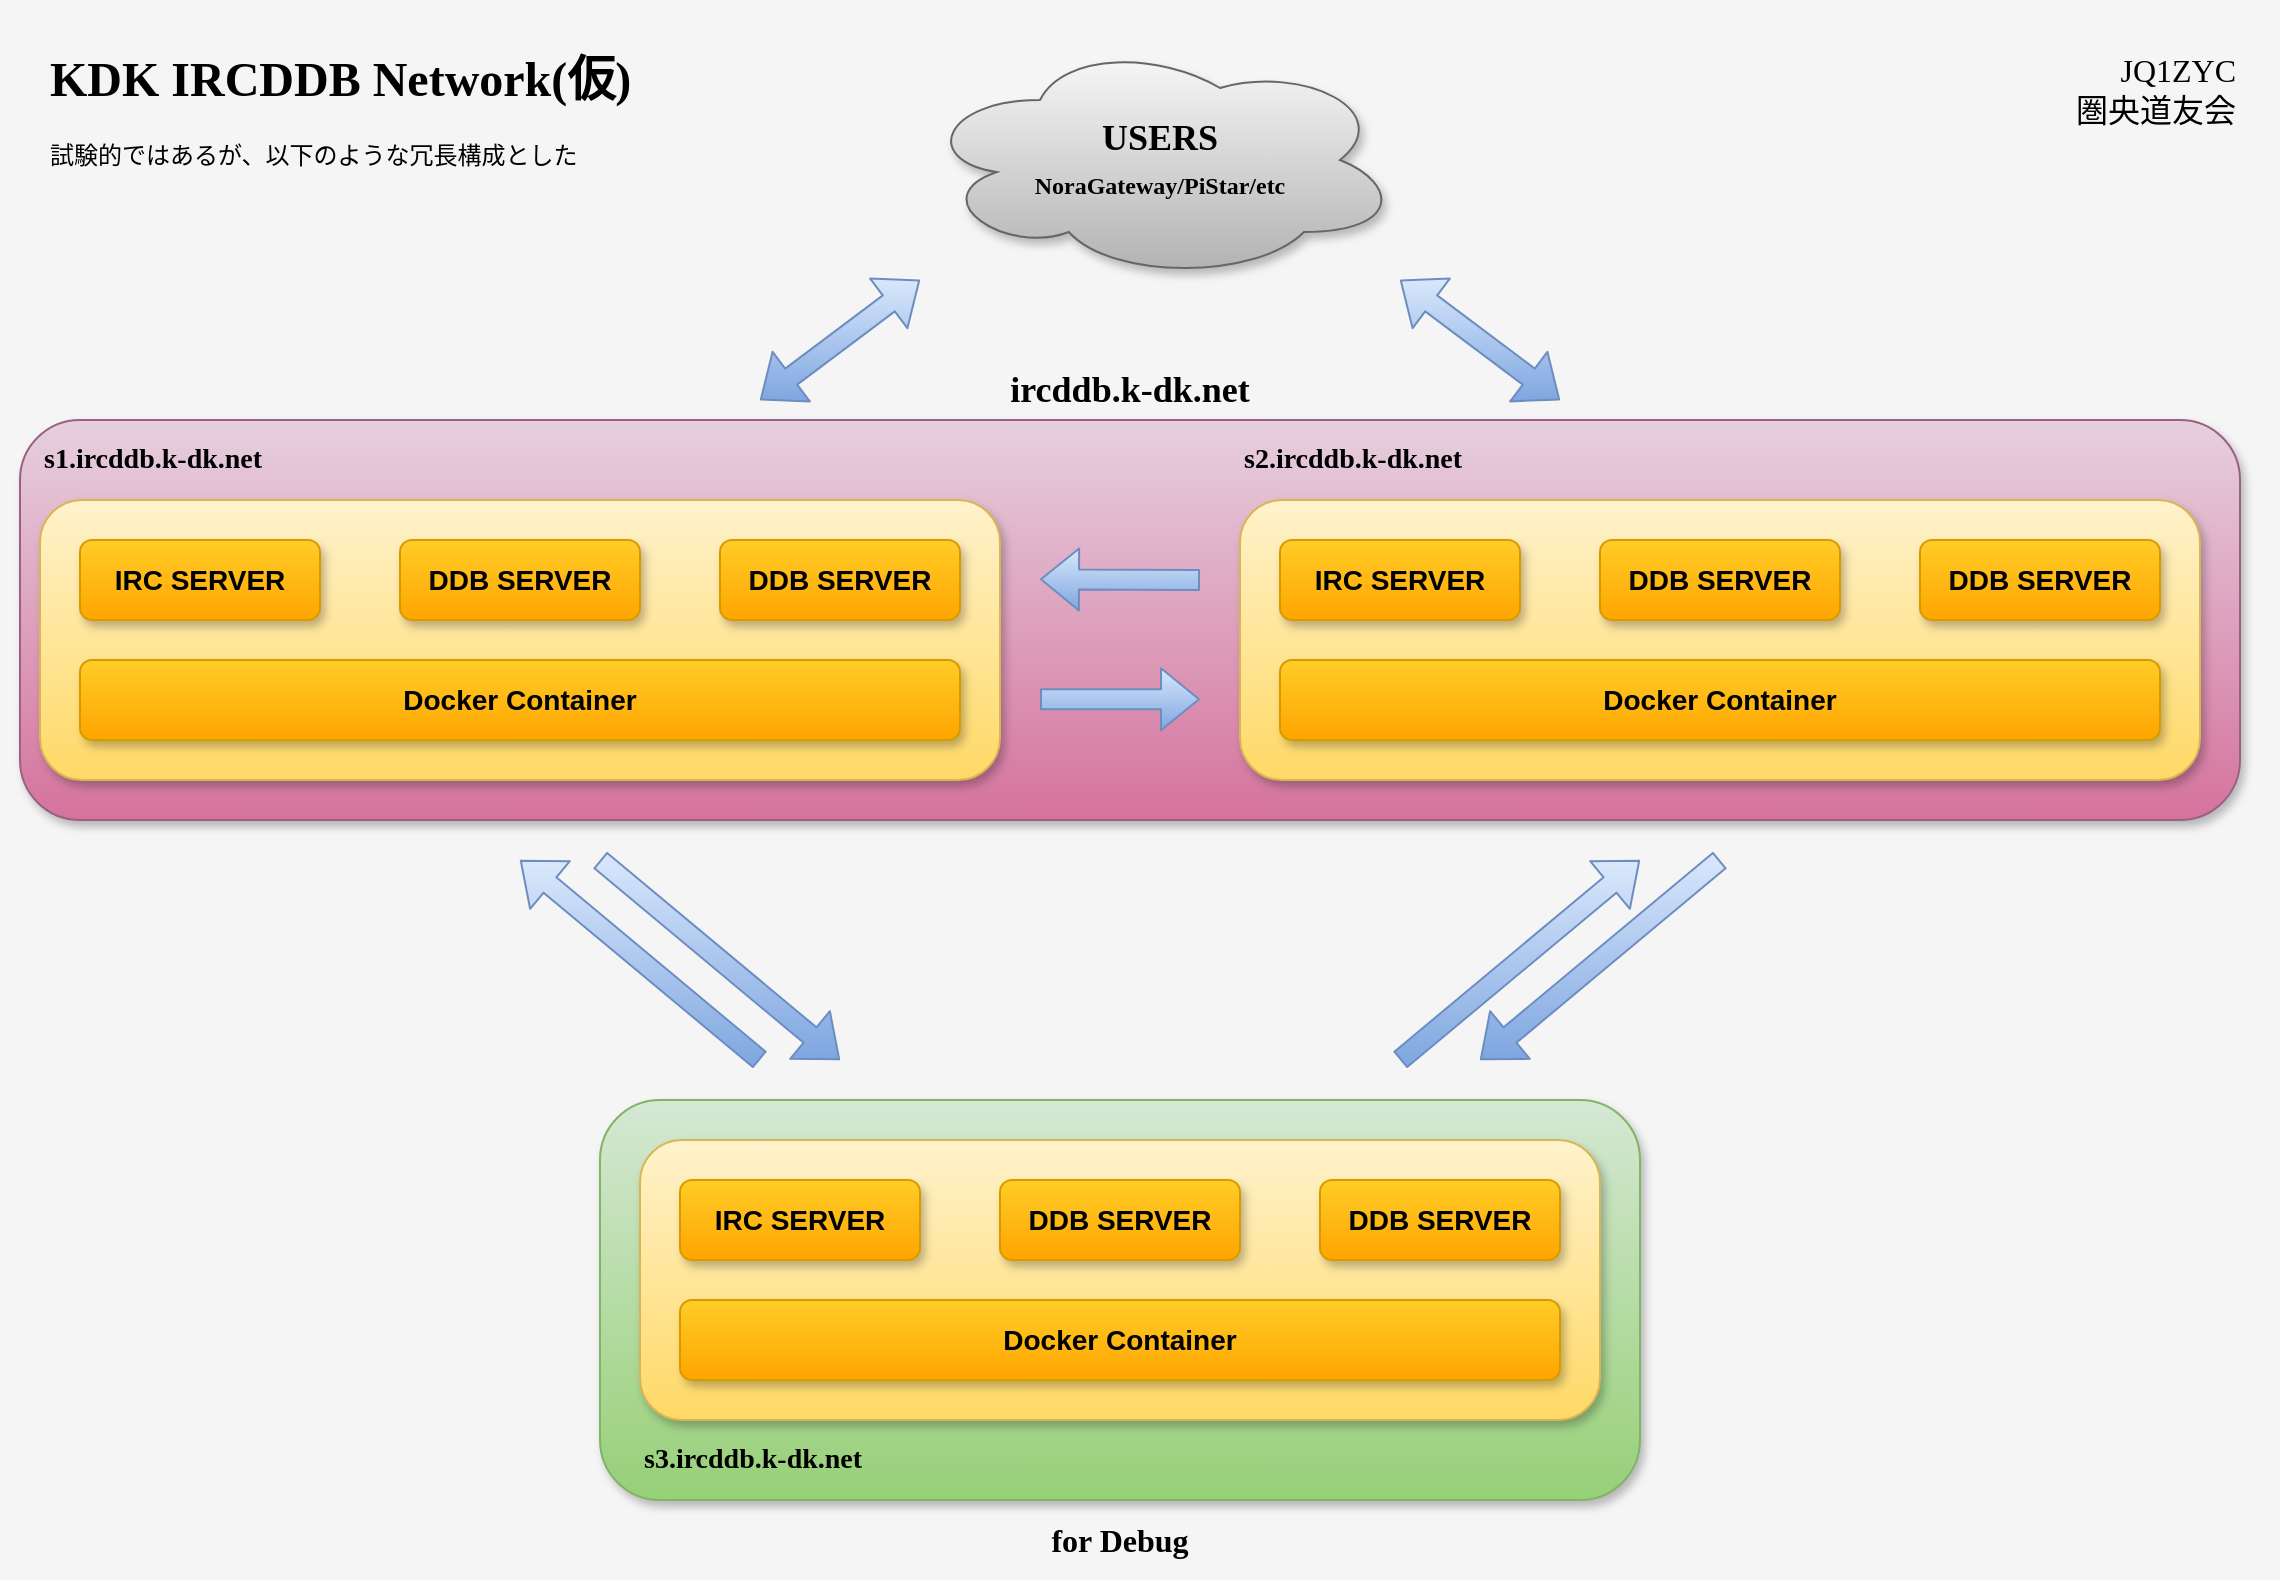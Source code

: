 <mxfile version="13.0.3" type="device"><diagram id="Bd4omm9gPJHDgX6N1tJj" name="Page-1"><mxGraphModel dx="1278" dy="948" grid="1" gridSize="10" guides="1" tooltips="1" connect="1" arrows="1" fold="1" page="1" pageScale="1" pageWidth="1169" pageHeight="827" math="0" shadow="0"><root><mxCell id="0"/><mxCell id="1" parent="0"/><mxCell id="lnNtQo7gxbPTEPwewq03-36" value="" style="rounded=0;whiteSpace=wrap;html=1;shadow=0;glass=0;comic=0;fontFamily=Meiryo;fontSize=16;align=right;fillColor=#f5f5f5;strokeColor=none;fontColor=#333333;" vertex="1" parent="1"><mxGeometry x="20" y="20" width="1140" height="790" as="geometry"/></mxCell><mxCell id="lnNtQo7gxbPTEPwewq03-30" value="" style="rounded=1;whiteSpace=wrap;html=1;glass=0;gradientColor=#97d077;fillColor=#d5e8d4;strokeColor=#82b366;shadow=1;comic=0;" vertex="1" parent="1"><mxGeometry x="320" y="570" width="520" height="200" as="geometry"/></mxCell><mxCell id="lnNtQo7gxbPTEPwewq03-1" value="" style="rounded=1;whiteSpace=wrap;html=1;glass=0;gradientColor=#d5739d;fillColor=#e6d0de;strokeColor=#996185;shadow=1;comic=0;" vertex="1" parent="1"><mxGeometry x="30" y="230" width="1110" height="200" as="geometry"/></mxCell><mxCell id="lnNtQo7gxbPTEPwewq03-2" value="&lt;h1&gt;KDK IRCDDB Network(仮)&lt;/h1&gt;&lt;p&gt;試験的ではあるが、以下のような冗長構成とした&lt;/p&gt;" style="text;html=1;strokeColor=none;fillColor=none;spacing=5;spacingTop=-20;whiteSpace=wrap;overflow=hidden;rounded=0;shadow=1;glass=0;comic=0;fontFamily=Meiryo;" vertex="1" parent="1"><mxGeometry x="40" y="40" width="400" height="70" as="geometry"/></mxCell><mxCell id="lnNtQo7gxbPTEPwewq03-3" value="ircddb.k-dk.net" style="text;html=1;strokeColor=none;fillColor=none;align=center;verticalAlign=middle;whiteSpace=wrap;rounded=0;shadow=1;glass=0;comic=0;fontSize=18;fontFamily=Meiryo;fontStyle=1" vertex="1" parent="1"><mxGeometry x="30" y="200" width="1110" height="30" as="geometry"/></mxCell><mxCell id="lnNtQo7gxbPTEPwewq03-4" value="" style="rounded=1;whiteSpace=wrap;html=1;glass=0;gradientColor=#ffd966;fillColor=#fff2cc;strokeColor=#d6b656;shadow=1;comic=0;" vertex="1" parent="1"><mxGeometry x="40" y="270" width="480" height="140" as="geometry"/></mxCell><mxCell id="lnNtQo7gxbPTEPwewq03-5" value="s1.ircddb.k-dk.net" style="text;html=1;strokeColor=none;fillColor=none;align=left;verticalAlign=middle;whiteSpace=wrap;rounded=0;shadow=1;glass=0;comic=0;fontSize=14;fontFamily=Meiryo;fontStyle=1" vertex="1" parent="1"><mxGeometry x="40" y="230" width="350" height="40" as="geometry"/></mxCell><mxCell id="lnNtQo7gxbPTEPwewq03-6" value="IRC SERVER" style="rounded=1;whiteSpace=wrap;html=1;glass=0;gradientColor=#ffa500;fillColor=#ffcd28;strokeColor=#d79b00;shadow=1;comic=0;fontStyle=1;fontSize=14;" vertex="1" parent="1"><mxGeometry x="60" y="290" width="120" height="40" as="geometry"/></mxCell><mxCell id="lnNtQo7gxbPTEPwewq03-7" value="Docker Container" style="rounded=1;whiteSpace=wrap;html=1;glass=0;gradientColor=#ffa500;fillColor=#ffcd28;strokeColor=#d79b00;shadow=1;comic=0;fontStyle=1;fontSize=14;" vertex="1" parent="1"><mxGeometry x="60" y="350" width="440" height="40" as="geometry"/></mxCell><mxCell id="lnNtQo7gxbPTEPwewq03-8" value="DDB SERVER" style="rounded=1;whiteSpace=wrap;html=1;glass=0;gradientColor=#ffa500;fillColor=#ffcd28;strokeColor=#d79b00;shadow=1;comic=0;fontStyle=1;fontSize=14;" vertex="1" parent="1"><mxGeometry x="220" y="290" width="120" height="40" as="geometry"/></mxCell><mxCell id="lnNtQo7gxbPTEPwewq03-9" value="DDB SERVER" style="rounded=1;whiteSpace=wrap;html=1;glass=0;gradientColor=#ffa500;fillColor=#ffcd28;strokeColor=#d79b00;shadow=1;comic=0;fontStyle=1;fontSize=14;" vertex="1" parent="1"><mxGeometry x="380" y="290" width="120" height="40" as="geometry"/></mxCell><mxCell id="lnNtQo7gxbPTEPwewq03-10" value="" style="rounded=1;whiteSpace=wrap;html=1;glass=0;gradientColor=#ffd966;fillColor=#fff2cc;strokeColor=#d6b656;shadow=1;comic=0;" vertex="1" parent="1"><mxGeometry x="640" y="270" width="480" height="140" as="geometry"/></mxCell><mxCell id="lnNtQo7gxbPTEPwewq03-11" value="s2.ircddb.k-dk.net" style="text;html=1;strokeColor=none;fillColor=none;align=left;verticalAlign=middle;whiteSpace=wrap;rounded=0;shadow=1;glass=0;comic=0;fontSize=14;fontFamily=Meiryo;fontStyle=1" vertex="1" parent="1"><mxGeometry x="640" y="230" width="350" height="40" as="geometry"/></mxCell><mxCell id="lnNtQo7gxbPTEPwewq03-12" value="IRC SERVER" style="rounded=1;whiteSpace=wrap;html=1;glass=0;gradientColor=#ffa500;fillColor=#ffcd28;strokeColor=#d79b00;shadow=1;comic=0;fontStyle=1;fontSize=14;" vertex="1" parent="1"><mxGeometry x="660" y="290" width="120" height="40" as="geometry"/></mxCell><mxCell id="lnNtQo7gxbPTEPwewq03-13" value="Docker Container" style="rounded=1;whiteSpace=wrap;html=1;glass=0;gradientColor=#ffa500;fillColor=#ffcd28;strokeColor=#d79b00;shadow=1;comic=0;fontStyle=1;fontSize=14;" vertex="1" parent="1"><mxGeometry x="660" y="350" width="440" height="40" as="geometry"/></mxCell><mxCell id="lnNtQo7gxbPTEPwewq03-14" value="DDB SERVER" style="rounded=1;whiteSpace=wrap;html=1;glass=0;gradientColor=#ffa500;fillColor=#ffcd28;strokeColor=#d79b00;shadow=1;comic=0;fontStyle=1;fontSize=14;" vertex="1" parent="1"><mxGeometry x="820" y="290" width="120" height="40" as="geometry"/></mxCell><mxCell id="lnNtQo7gxbPTEPwewq03-15" value="DDB SERVER" style="rounded=1;whiteSpace=wrap;html=1;glass=0;gradientColor=#ffa500;fillColor=#ffcd28;strokeColor=#d79b00;shadow=1;comic=0;fontStyle=1;fontSize=14;" vertex="1" parent="1"><mxGeometry x="980" y="290" width="120" height="40" as="geometry"/></mxCell><mxCell id="lnNtQo7gxbPTEPwewq03-17" value="" style="shape=flexArrow;endArrow=classic;html=1;fontFamily=Meiryo;fontSize=14;gradientColor=#7ea6e0;fillColor=#dae8fc;strokeColor=#6c8ebf;" edge="1" parent="1"><mxGeometry width="50" height="50" relative="1" as="geometry"><mxPoint x="620" y="310" as="sourcePoint"/><mxPoint x="540" y="309.66" as="targetPoint"/></mxGeometry></mxCell><mxCell id="lnNtQo7gxbPTEPwewq03-18" value="" style="shape=flexArrow;endArrow=classic;html=1;fontFamily=Meiryo;fontSize=14;gradientColor=#7ea6e0;fillColor=#dae8fc;strokeColor=#6c8ebf;" edge="1" parent="1"><mxGeometry width="50" height="50" relative="1" as="geometry"><mxPoint x="540" y="369.58" as="sourcePoint"/><mxPoint x="620" y="369.58" as="targetPoint"/></mxGeometry></mxCell><mxCell id="lnNtQo7gxbPTEPwewq03-19" value="" style="rounded=1;whiteSpace=wrap;html=1;glass=0;gradientColor=#ffd966;fillColor=#fff2cc;strokeColor=#d6b656;shadow=1;comic=0;" vertex="1" parent="1"><mxGeometry x="340" y="590" width="480" height="140" as="geometry"/></mxCell><mxCell id="lnNtQo7gxbPTEPwewq03-20" value="s3.ircddb.k-dk.net" style="text;html=1;strokeColor=none;fillColor=none;align=left;verticalAlign=middle;whiteSpace=wrap;rounded=0;shadow=1;glass=0;comic=0;fontSize=14;fontFamily=Meiryo;fontStyle=1" vertex="1" parent="1"><mxGeometry x="340" y="730" width="350" height="40" as="geometry"/></mxCell><mxCell id="lnNtQo7gxbPTEPwewq03-21" value="IRC SERVER" style="rounded=1;whiteSpace=wrap;html=1;glass=0;gradientColor=#ffa500;fillColor=#ffcd28;strokeColor=#d79b00;shadow=1;comic=0;fontStyle=1;fontSize=14;" vertex="1" parent="1"><mxGeometry x="360" y="610" width="120" height="40" as="geometry"/></mxCell><mxCell id="lnNtQo7gxbPTEPwewq03-22" value="Docker Container" style="rounded=1;whiteSpace=wrap;html=1;glass=0;gradientColor=#ffa500;fillColor=#ffcd28;strokeColor=#d79b00;shadow=1;comic=0;fontStyle=1;fontSize=14;" vertex="1" parent="1"><mxGeometry x="360" y="670" width="440" height="40" as="geometry"/></mxCell><mxCell id="lnNtQo7gxbPTEPwewq03-23" value="DDB SERVER" style="rounded=1;whiteSpace=wrap;html=1;glass=0;gradientColor=#ffa500;fillColor=#ffcd28;strokeColor=#d79b00;shadow=1;comic=0;fontStyle=1;fontSize=14;" vertex="1" parent="1"><mxGeometry x="520" y="610" width="120" height="40" as="geometry"/></mxCell><mxCell id="lnNtQo7gxbPTEPwewq03-24" value="DDB SERVER" style="rounded=1;whiteSpace=wrap;html=1;glass=0;gradientColor=#ffa500;fillColor=#ffcd28;strokeColor=#d79b00;shadow=1;comic=0;fontStyle=1;fontSize=14;" vertex="1" parent="1"><mxGeometry x="680" y="610" width="120" height="40" as="geometry"/></mxCell><mxCell id="lnNtQo7gxbPTEPwewq03-26" value="" style="shape=flexArrow;endArrow=classic;html=1;fontFamily=Meiryo;fontSize=14;gradientColor=#7ea6e0;fillColor=#dae8fc;strokeColor=#6c8ebf;" edge="1" parent="1"><mxGeometry width="50" height="50" relative="1" as="geometry"><mxPoint x="400" y="550" as="sourcePoint"/><mxPoint x="280" y="450" as="targetPoint"/></mxGeometry></mxCell><mxCell id="lnNtQo7gxbPTEPwewq03-27" value="" style="shape=flexArrow;endArrow=classic;html=1;fontFamily=Meiryo;fontSize=14;gradientColor=#7ea6e0;fillColor=#dae8fc;strokeColor=#6c8ebf;" edge="1" parent="1"><mxGeometry width="50" height="50" relative="1" as="geometry"><mxPoint x="320" y="450" as="sourcePoint"/><mxPoint x="440" y="550" as="targetPoint"/></mxGeometry></mxCell><mxCell id="lnNtQo7gxbPTEPwewq03-28" value="" style="shape=flexArrow;endArrow=classic;html=1;fontFamily=Meiryo;fontSize=14;gradientColor=#7ea6e0;fillColor=#dae8fc;strokeColor=#6c8ebf;" edge="1" parent="1"><mxGeometry width="50" height="50" relative="1" as="geometry"><mxPoint x="720" y="550" as="sourcePoint"/><mxPoint x="840" y="450" as="targetPoint"/></mxGeometry></mxCell><mxCell id="lnNtQo7gxbPTEPwewq03-29" value="" style="shape=flexArrow;endArrow=classic;html=1;fontFamily=Meiryo;fontSize=14;gradientColor=#7ea6e0;fillColor=#dae8fc;strokeColor=#6c8ebf;" edge="1" parent="1"><mxGeometry width="50" height="50" relative="1" as="geometry"><mxPoint x="880" y="450" as="sourcePoint"/><mxPoint x="760" y="550" as="targetPoint"/></mxGeometry></mxCell><mxCell id="lnNtQo7gxbPTEPwewq03-31" value="for Debug" style="text;html=1;strokeColor=none;fillColor=none;align=center;verticalAlign=middle;whiteSpace=wrap;rounded=0;shadow=1;glass=0;comic=0;fontSize=16;fontFamily=Meiryo;fontStyle=1" vertex="1" parent="1"><mxGeometry x="320" y="770" width="520" height="40" as="geometry"/></mxCell><mxCell id="lnNtQo7gxbPTEPwewq03-32" value="USERS&lt;br&gt;&lt;font style=&quot;font-size: 12px&quot;&gt;NoraGateway/PiStar/etc&lt;/font&gt;" style="ellipse;shape=cloud;whiteSpace=wrap;html=1;shadow=1;glass=0;comic=0;fontFamily=Meiryo;fontSize=18;align=center;gradientColor=#b3b3b3;fillColor=#f5f5f5;strokeColor=#666666;fontStyle=1" vertex="1" parent="1"><mxGeometry x="480" y="40" width="240" height="120" as="geometry"/></mxCell><mxCell id="lnNtQo7gxbPTEPwewq03-33" value="" style="shape=flexArrow;endArrow=classic;startArrow=classic;html=1;fontFamily=Meiryo;fontSize=18;gradientColor=#7ea6e0;fillColor=#dae8fc;strokeColor=#6c8ebf;" edge="1" parent="1"><mxGeometry width="50" height="50" relative="1" as="geometry"><mxPoint x="400" y="220" as="sourcePoint"/><mxPoint x="480" y="160" as="targetPoint"/></mxGeometry></mxCell><mxCell id="lnNtQo7gxbPTEPwewq03-34" value="" style="shape=flexArrow;endArrow=classic;startArrow=classic;html=1;fontFamily=Meiryo;fontSize=18;gradientColor=#7ea6e0;fillColor=#dae8fc;strokeColor=#6c8ebf;" edge="1" parent="1"><mxGeometry width="50" height="50" relative="1" as="geometry"><mxPoint x="800" y="220" as="sourcePoint"/><mxPoint x="720" y="160" as="targetPoint"/></mxGeometry></mxCell><mxCell id="lnNtQo7gxbPTEPwewq03-35" value="JQ1ZYC&lt;br style=&quot;font-size: 16px;&quot;&gt;圏央道友会" style="text;html=1;strokeColor=none;fillColor=none;align=right;verticalAlign=middle;whiteSpace=wrap;rounded=0;shadow=1;glass=0;comic=0;fontFamily=Meiryo;fontSize=16;fontStyle=0" vertex="1" parent="1"><mxGeometry x="860" y="40" width="280" height="50" as="geometry"/></mxCell></root></mxGraphModel></diagram></mxfile>